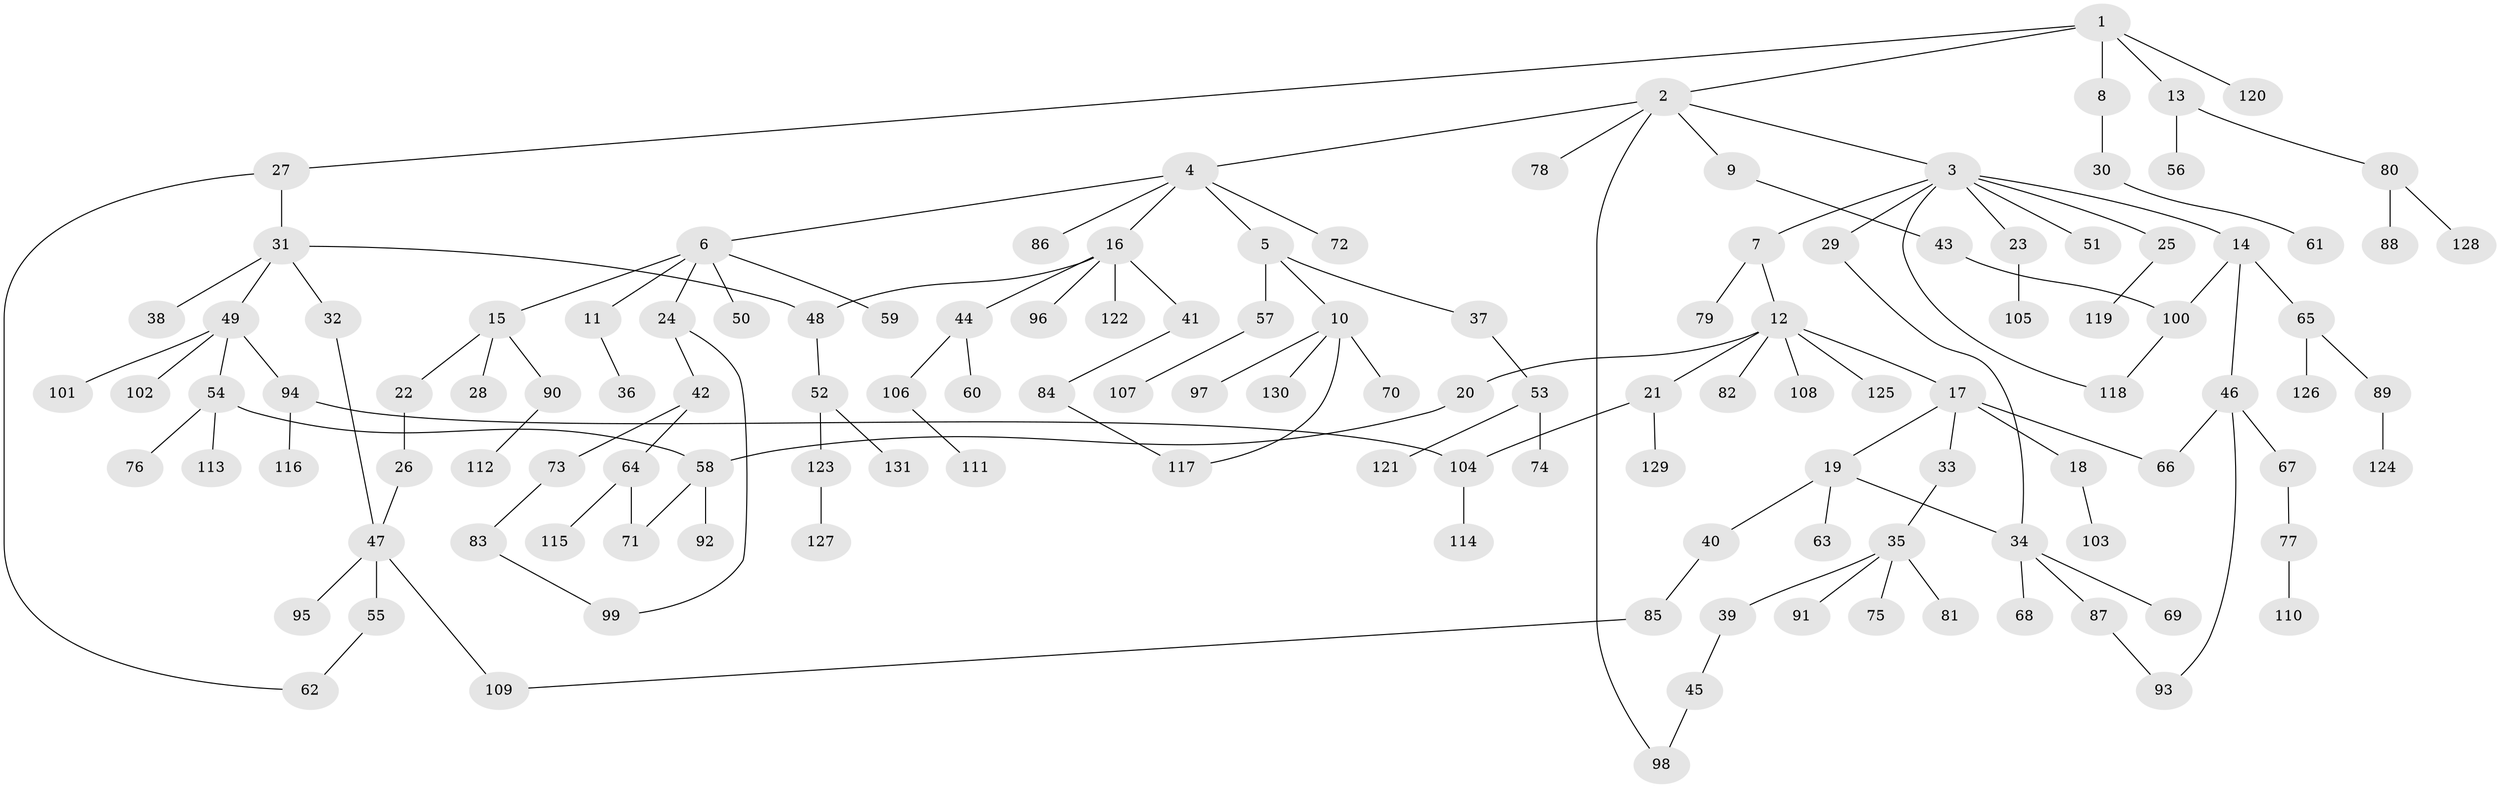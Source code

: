 // Generated by graph-tools (version 1.1) at 2025/42/03/09/25 04:42:28]
// undirected, 131 vertices, 145 edges
graph export_dot {
graph [start="1"]
  node [color=gray90,style=filled];
  1;
  2;
  3;
  4;
  5;
  6;
  7;
  8;
  9;
  10;
  11;
  12;
  13;
  14;
  15;
  16;
  17;
  18;
  19;
  20;
  21;
  22;
  23;
  24;
  25;
  26;
  27;
  28;
  29;
  30;
  31;
  32;
  33;
  34;
  35;
  36;
  37;
  38;
  39;
  40;
  41;
  42;
  43;
  44;
  45;
  46;
  47;
  48;
  49;
  50;
  51;
  52;
  53;
  54;
  55;
  56;
  57;
  58;
  59;
  60;
  61;
  62;
  63;
  64;
  65;
  66;
  67;
  68;
  69;
  70;
  71;
  72;
  73;
  74;
  75;
  76;
  77;
  78;
  79;
  80;
  81;
  82;
  83;
  84;
  85;
  86;
  87;
  88;
  89;
  90;
  91;
  92;
  93;
  94;
  95;
  96;
  97;
  98;
  99;
  100;
  101;
  102;
  103;
  104;
  105;
  106;
  107;
  108;
  109;
  110;
  111;
  112;
  113;
  114;
  115;
  116;
  117;
  118;
  119;
  120;
  121;
  122;
  123;
  124;
  125;
  126;
  127;
  128;
  129;
  130;
  131;
  1 -- 2;
  1 -- 8;
  1 -- 13;
  1 -- 27;
  1 -- 120;
  2 -- 3;
  2 -- 4;
  2 -- 9;
  2 -- 78;
  2 -- 98;
  3 -- 7;
  3 -- 14;
  3 -- 23;
  3 -- 25;
  3 -- 29;
  3 -- 51;
  3 -- 118;
  4 -- 5;
  4 -- 6;
  4 -- 16;
  4 -- 72;
  4 -- 86;
  5 -- 10;
  5 -- 37;
  5 -- 57;
  6 -- 11;
  6 -- 15;
  6 -- 24;
  6 -- 50;
  6 -- 59;
  7 -- 12;
  7 -- 79;
  8 -- 30;
  9 -- 43;
  10 -- 70;
  10 -- 97;
  10 -- 117;
  10 -- 130;
  11 -- 36;
  12 -- 17;
  12 -- 20;
  12 -- 21;
  12 -- 82;
  12 -- 108;
  12 -- 125;
  13 -- 56;
  13 -- 80;
  14 -- 46;
  14 -- 65;
  14 -- 100;
  15 -- 22;
  15 -- 28;
  15 -- 90;
  16 -- 41;
  16 -- 44;
  16 -- 96;
  16 -- 122;
  16 -- 48;
  17 -- 18;
  17 -- 19;
  17 -- 33;
  17 -- 66;
  18 -- 103;
  19 -- 40;
  19 -- 63;
  19 -- 34;
  20 -- 58;
  21 -- 129;
  21 -- 104;
  22 -- 26;
  23 -- 105;
  24 -- 42;
  24 -- 99;
  25 -- 119;
  26 -- 47;
  27 -- 31;
  27 -- 62;
  29 -- 34;
  30 -- 61;
  31 -- 32;
  31 -- 38;
  31 -- 48;
  31 -- 49;
  32 -- 47;
  33 -- 35;
  34 -- 68;
  34 -- 69;
  34 -- 87;
  35 -- 39;
  35 -- 75;
  35 -- 81;
  35 -- 91;
  37 -- 53;
  39 -- 45;
  40 -- 85;
  41 -- 84;
  42 -- 64;
  42 -- 73;
  43 -- 100;
  44 -- 60;
  44 -- 106;
  45 -- 98;
  46 -- 67;
  46 -- 93;
  46 -- 66;
  47 -- 55;
  47 -- 95;
  47 -- 109;
  48 -- 52;
  49 -- 54;
  49 -- 94;
  49 -- 101;
  49 -- 102;
  52 -- 123;
  52 -- 131;
  53 -- 74;
  53 -- 121;
  54 -- 76;
  54 -- 113;
  54 -- 58;
  55 -- 62;
  57 -- 107;
  58 -- 92;
  58 -- 71;
  64 -- 71;
  64 -- 115;
  65 -- 89;
  65 -- 126;
  67 -- 77;
  73 -- 83;
  77 -- 110;
  80 -- 88;
  80 -- 128;
  83 -- 99;
  84 -- 117;
  85 -- 109;
  87 -- 93;
  89 -- 124;
  90 -- 112;
  94 -- 104;
  94 -- 116;
  100 -- 118;
  104 -- 114;
  106 -- 111;
  123 -- 127;
}
